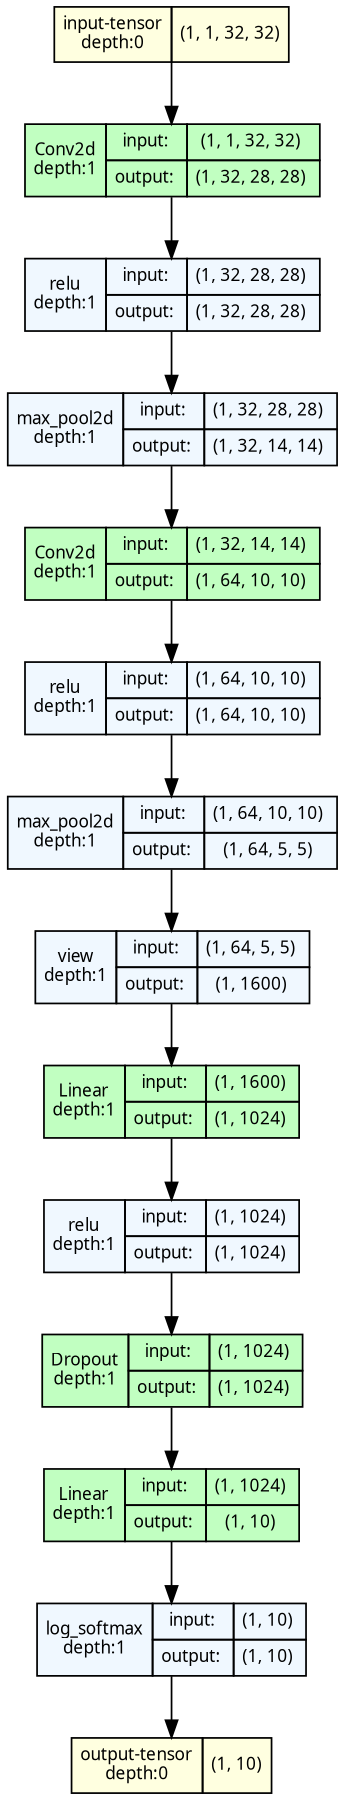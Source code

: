 strict digraph FunctionalNet {
	graph [ordering=in size="12.0,12.0"]
	node [align=left fontname="Linux libertine" fontsize=10 height=0.2 margin=0 ranksep=0.1 shape=plaintext style=filled]
	edge [fontsize=10]
	0 [label=<
                    <TABLE BORDER="0" CELLBORDER="1"
                    CELLSPACING="0" CELLPADDING="4">
                        <TR><TD>input-tensor<BR/>depth:0</TD><TD>(1, 1, 32, 32)</TD></TR>
                    </TABLE>> fillcolor=lightyellow]
	1 [label=<
                    <TABLE BORDER="0" CELLBORDER="1"
                    CELLSPACING="0" CELLPADDING="4">
                    <TR>
                        <TD ROWSPAN="2">Conv2d<BR/>depth:1</TD>
                        <TD COLSPAN="2">input:</TD>
                        <TD COLSPAN="2">(1, 1, 32, 32) </TD>
                    </TR>
                    <TR>
                        <TD COLSPAN="2">output: </TD>
                        <TD COLSPAN="2">(1, 32, 28, 28) </TD>
                    </TR>
                    </TABLE>> fillcolor=darkseagreen1]
	2 [label=<
                    <TABLE BORDER="0" CELLBORDER="1"
                    CELLSPACING="0" CELLPADDING="4">
                    <TR>
                        <TD ROWSPAN="2">relu<BR/>depth:1</TD>
                        <TD COLSPAN="2">input:</TD>
                        <TD COLSPAN="2">(1, 32, 28, 28) </TD>
                    </TR>
                    <TR>
                        <TD COLSPAN="2">output: </TD>
                        <TD COLSPAN="2">(1, 32, 28, 28) </TD>
                    </TR>
                    </TABLE>> fillcolor=aliceblue]
	3 [label=<
                    <TABLE BORDER="0" CELLBORDER="1"
                    CELLSPACING="0" CELLPADDING="4">
                    <TR>
                        <TD ROWSPAN="2">max_pool2d<BR/>depth:1</TD>
                        <TD COLSPAN="2">input:</TD>
                        <TD COLSPAN="2">(1, 32, 28, 28) </TD>
                    </TR>
                    <TR>
                        <TD COLSPAN="2">output: </TD>
                        <TD COLSPAN="2">(1, 32, 14, 14) </TD>
                    </TR>
                    </TABLE>> fillcolor=aliceblue]
	4 [label=<
                    <TABLE BORDER="0" CELLBORDER="1"
                    CELLSPACING="0" CELLPADDING="4">
                    <TR>
                        <TD ROWSPAN="2">Conv2d<BR/>depth:1</TD>
                        <TD COLSPAN="2">input:</TD>
                        <TD COLSPAN="2">(1, 32, 14, 14) </TD>
                    </TR>
                    <TR>
                        <TD COLSPAN="2">output: </TD>
                        <TD COLSPAN="2">(1, 64, 10, 10) </TD>
                    </TR>
                    </TABLE>> fillcolor=darkseagreen1]
	5 [label=<
                    <TABLE BORDER="0" CELLBORDER="1"
                    CELLSPACING="0" CELLPADDING="4">
                    <TR>
                        <TD ROWSPAN="2">relu<BR/>depth:1</TD>
                        <TD COLSPAN="2">input:</TD>
                        <TD COLSPAN="2">(1, 64, 10, 10) </TD>
                    </TR>
                    <TR>
                        <TD COLSPAN="2">output: </TD>
                        <TD COLSPAN="2">(1, 64, 10, 10) </TD>
                    </TR>
                    </TABLE>> fillcolor=aliceblue]
	6 [label=<
                    <TABLE BORDER="0" CELLBORDER="1"
                    CELLSPACING="0" CELLPADDING="4">
                    <TR>
                        <TD ROWSPAN="2">max_pool2d<BR/>depth:1</TD>
                        <TD COLSPAN="2">input:</TD>
                        <TD COLSPAN="2">(1, 64, 10, 10) </TD>
                    </TR>
                    <TR>
                        <TD COLSPAN="2">output: </TD>
                        <TD COLSPAN="2">(1, 64, 5, 5) </TD>
                    </TR>
                    </TABLE>> fillcolor=aliceblue]
	7 [label=<
                    <TABLE BORDER="0" CELLBORDER="1"
                    CELLSPACING="0" CELLPADDING="4">
                    <TR>
                        <TD ROWSPAN="2">view<BR/>depth:1</TD>
                        <TD COLSPAN="2">input:</TD>
                        <TD COLSPAN="2">(1, 64, 5, 5) </TD>
                    </TR>
                    <TR>
                        <TD COLSPAN="2">output: </TD>
                        <TD COLSPAN="2">(1, 1600) </TD>
                    </TR>
                    </TABLE>> fillcolor=aliceblue]
	8 [label=<
                    <TABLE BORDER="0" CELLBORDER="1"
                    CELLSPACING="0" CELLPADDING="4">
                    <TR>
                        <TD ROWSPAN="2">Linear<BR/>depth:1</TD>
                        <TD COLSPAN="2">input:</TD>
                        <TD COLSPAN="2">(1, 1600) </TD>
                    </TR>
                    <TR>
                        <TD COLSPAN="2">output: </TD>
                        <TD COLSPAN="2">(1, 1024) </TD>
                    </TR>
                    </TABLE>> fillcolor=darkseagreen1]
	9 [label=<
                    <TABLE BORDER="0" CELLBORDER="1"
                    CELLSPACING="0" CELLPADDING="4">
                    <TR>
                        <TD ROWSPAN="2">relu<BR/>depth:1</TD>
                        <TD COLSPAN="2">input:</TD>
                        <TD COLSPAN="2">(1, 1024) </TD>
                    </TR>
                    <TR>
                        <TD COLSPAN="2">output: </TD>
                        <TD COLSPAN="2">(1, 1024) </TD>
                    </TR>
                    </TABLE>> fillcolor=aliceblue]
	10 [label=<
                    <TABLE BORDER="0" CELLBORDER="1"
                    CELLSPACING="0" CELLPADDING="4">
                    <TR>
                        <TD ROWSPAN="2">Dropout<BR/>depth:1</TD>
                        <TD COLSPAN="2">input:</TD>
                        <TD COLSPAN="2">(1, 1024) </TD>
                    </TR>
                    <TR>
                        <TD COLSPAN="2">output: </TD>
                        <TD COLSPAN="2">(1, 1024) </TD>
                    </TR>
                    </TABLE>> fillcolor=darkseagreen1]
	11 [label=<
                    <TABLE BORDER="0" CELLBORDER="1"
                    CELLSPACING="0" CELLPADDING="4">
                    <TR>
                        <TD ROWSPAN="2">Linear<BR/>depth:1</TD>
                        <TD COLSPAN="2">input:</TD>
                        <TD COLSPAN="2">(1, 1024) </TD>
                    </TR>
                    <TR>
                        <TD COLSPAN="2">output: </TD>
                        <TD COLSPAN="2">(1, 10) </TD>
                    </TR>
                    </TABLE>> fillcolor=darkseagreen1]
	12 [label=<
                    <TABLE BORDER="0" CELLBORDER="1"
                    CELLSPACING="0" CELLPADDING="4">
                    <TR>
                        <TD ROWSPAN="2">log_softmax<BR/>depth:1</TD>
                        <TD COLSPAN="2">input:</TD>
                        <TD COLSPAN="2">(1, 10) </TD>
                    </TR>
                    <TR>
                        <TD COLSPAN="2">output: </TD>
                        <TD COLSPAN="2">(1, 10) </TD>
                    </TR>
                    </TABLE>> fillcolor=aliceblue]
	13 [label=<
                    <TABLE BORDER="0" CELLBORDER="1"
                    CELLSPACING="0" CELLPADDING="4">
                        <TR><TD>output-tensor<BR/>depth:0</TD><TD>(1, 10)</TD></TR>
                    </TABLE>> fillcolor=lightyellow]
	0 -> 1
	1 -> 2
	2 -> 3
	3 -> 4
	4 -> 5
	5 -> 6
	6 -> 7
	7 -> 8
	8 -> 9
	9 -> 10
	10 -> 11
	11 -> 12
	12 -> 13
}

